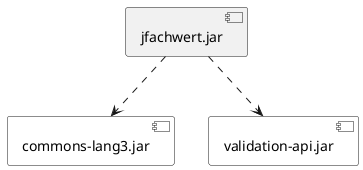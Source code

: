 @startuml

[jfachwert.jar] ..> [commons-lang3.jar]

[jfachwert.jar] ..> [validation-api.jar]

[commons-lang3.jar] #White
[validation-api.jar] #White

@enduml
